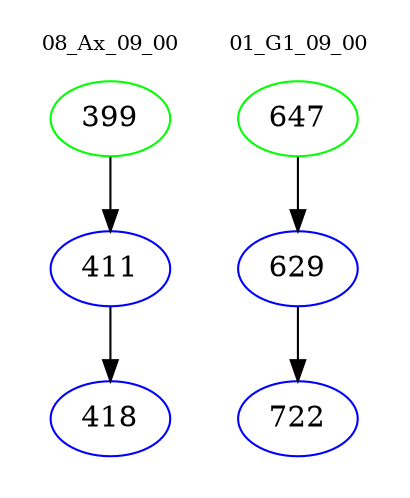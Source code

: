 digraph{
subgraph cluster_0 {
color = white
label = "08_Ax_09_00";
fontsize=10;
T0_399 [label="399", color="green"]
T0_399 -> T0_411 [color="black"]
T0_411 [label="411", color="blue"]
T0_411 -> T0_418 [color="black"]
T0_418 [label="418", color="blue"]
}
subgraph cluster_1 {
color = white
label = "01_G1_09_00";
fontsize=10;
T1_647 [label="647", color="green"]
T1_647 -> T1_629 [color="black"]
T1_629 [label="629", color="blue"]
T1_629 -> T1_722 [color="black"]
T1_722 [label="722", color="blue"]
}
}
